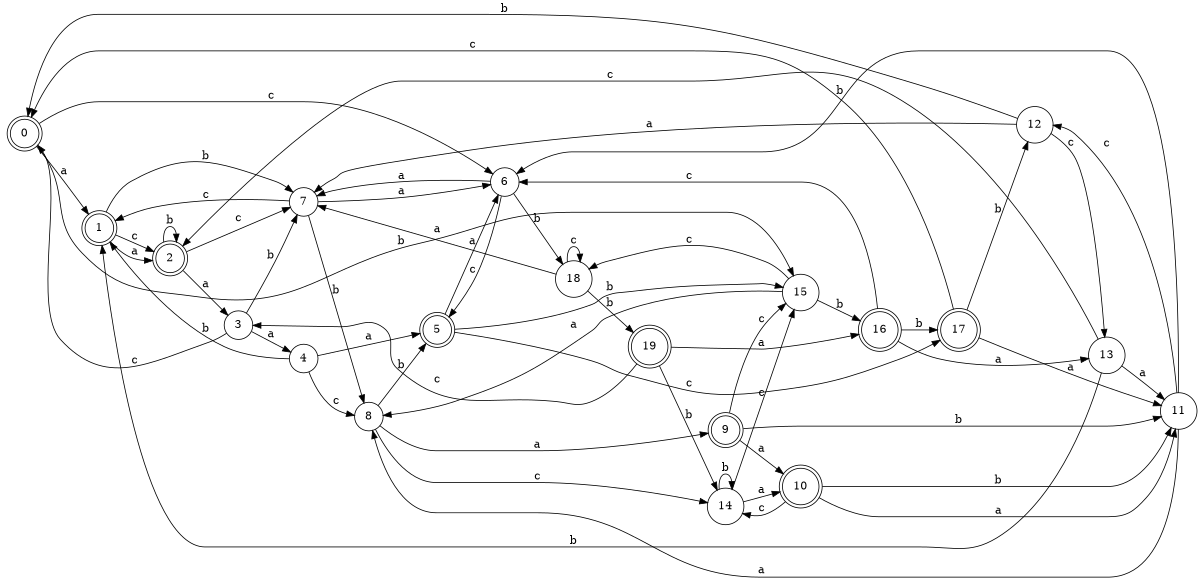 digraph n16_2 {
__start0 [label="" shape="none"];

rankdir=LR;
size="8,5";

s0 [style="rounded,filled", color="black", fillcolor="white" shape="doublecircle", label="0"];
s1 [style="rounded,filled", color="black", fillcolor="white" shape="doublecircle", label="1"];
s2 [style="rounded,filled", color="black", fillcolor="white" shape="doublecircle", label="2"];
s3 [style="filled", color="black", fillcolor="white" shape="circle", label="3"];
s4 [style="filled", color="black", fillcolor="white" shape="circle", label="4"];
s5 [style="rounded,filled", color="black", fillcolor="white" shape="doublecircle", label="5"];
s6 [style="filled", color="black", fillcolor="white" shape="circle", label="6"];
s7 [style="filled", color="black", fillcolor="white" shape="circle", label="7"];
s8 [style="filled", color="black", fillcolor="white" shape="circle", label="8"];
s9 [style="rounded,filled", color="black", fillcolor="white" shape="doublecircle", label="9"];
s10 [style="rounded,filled", color="black", fillcolor="white" shape="doublecircle", label="10"];
s11 [style="filled", color="black", fillcolor="white" shape="circle", label="11"];
s12 [style="filled", color="black", fillcolor="white" shape="circle", label="12"];
s13 [style="filled", color="black", fillcolor="white" shape="circle", label="13"];
s14 [style="filled", color="black", fillcolor="white" shape="circle", label="14"];
s15 [style="filled", color="black", fillcolor="white" shape="circle", label="15"];
s16 [style="rounded,filled", color="black", fillcolor="white" shape="doublecircle", label="16"];
s17 [style="rounded,filled", color="black", fillcolor="white" shape="doublecircle", label="17"];
s18 [style="filled", color="black", fillcolor="white" shape="circle", label="18"];
s19 [style="rounded,filled", color="black", fillcolor="white" shape="doublecircle", label="19"];
s0 -> s1 [label="a"];
s0 -> s15 [label="b"];
s0 -> s6 [label="c"];
s1 -> s2 [label="a"];
s1 -> s7 [label="b"];
s1 -> s2 [label="c"];
s2 -> s3 [label="a"];
s2 -> s2 [label="b"];
s2 -> s7 [label="c"];
s3 -> s4 [label="a"];
s3 -> s7 [label="b"];
s3 -> s0 [label="c"];
s4 -> s5 [label="a"];
s4 -> s1 [label="b"];
s4 -> s8 [label="c"];
s5 -> s6 [label="a"];
s5 -> s15 [label="b"];
s5 -> s17 [label="c"];
s6 -> s7 [label="a"];
s6 -> s18 [label="b"];
s6 -> s5 [label="c"];
s7 -> s6 [label="a"];
s7 -> s8 [label="b"];
s7 -> s1 [label="c"];
s8 -> s9 [label="a"];
s8 -> s5 [label="b"];
s8 -> s14 [label="c"];
s9 -> s10 [label="a"];
s9 -> s11 [label="b"];
s9 -> s15 [label="c"];
s10 -> s11 [label="a"];
s10 -> s11 [label="b"];
s10 -> s14 [label="c"];
s11 -> s8 [label="a"];
s11 -> s6 [label="b"];
s11 -> s12 [label="c"];
s12 -> s7 [label="a"];
s12 -> s0 [label="b"];
s12 -> s13 [label="c"];
s13 -> s11 [label="a"];
s13 -> s1 [label="b"];
s13 -> s2 [label="c"];
s14 -> s10 [label="a"];
s14 -> s14 [label="b"];
s14 -> s15 [label="c"];
s15 -> s8 [label="a"];
s15 -> s16 [label="b"];
s15 -> s18 [label="c"];
s16 -> s13 [label="a"];
s16 -> s17 [label="b"];
s16 -> s6 [label="c"];
s17 -> s11 [label="a"];
s17 -> s12 [label="b"];
s17 -> s0 [label="c"];
s18 -> s7 [label="a"];
s18 -> s19 [label="b"];
s18 -> s18 [label="c"];
s19 -> s16 [label="a"];
s19 -> s14 [label="b"];
s19 -> s3 [label="c"];

}